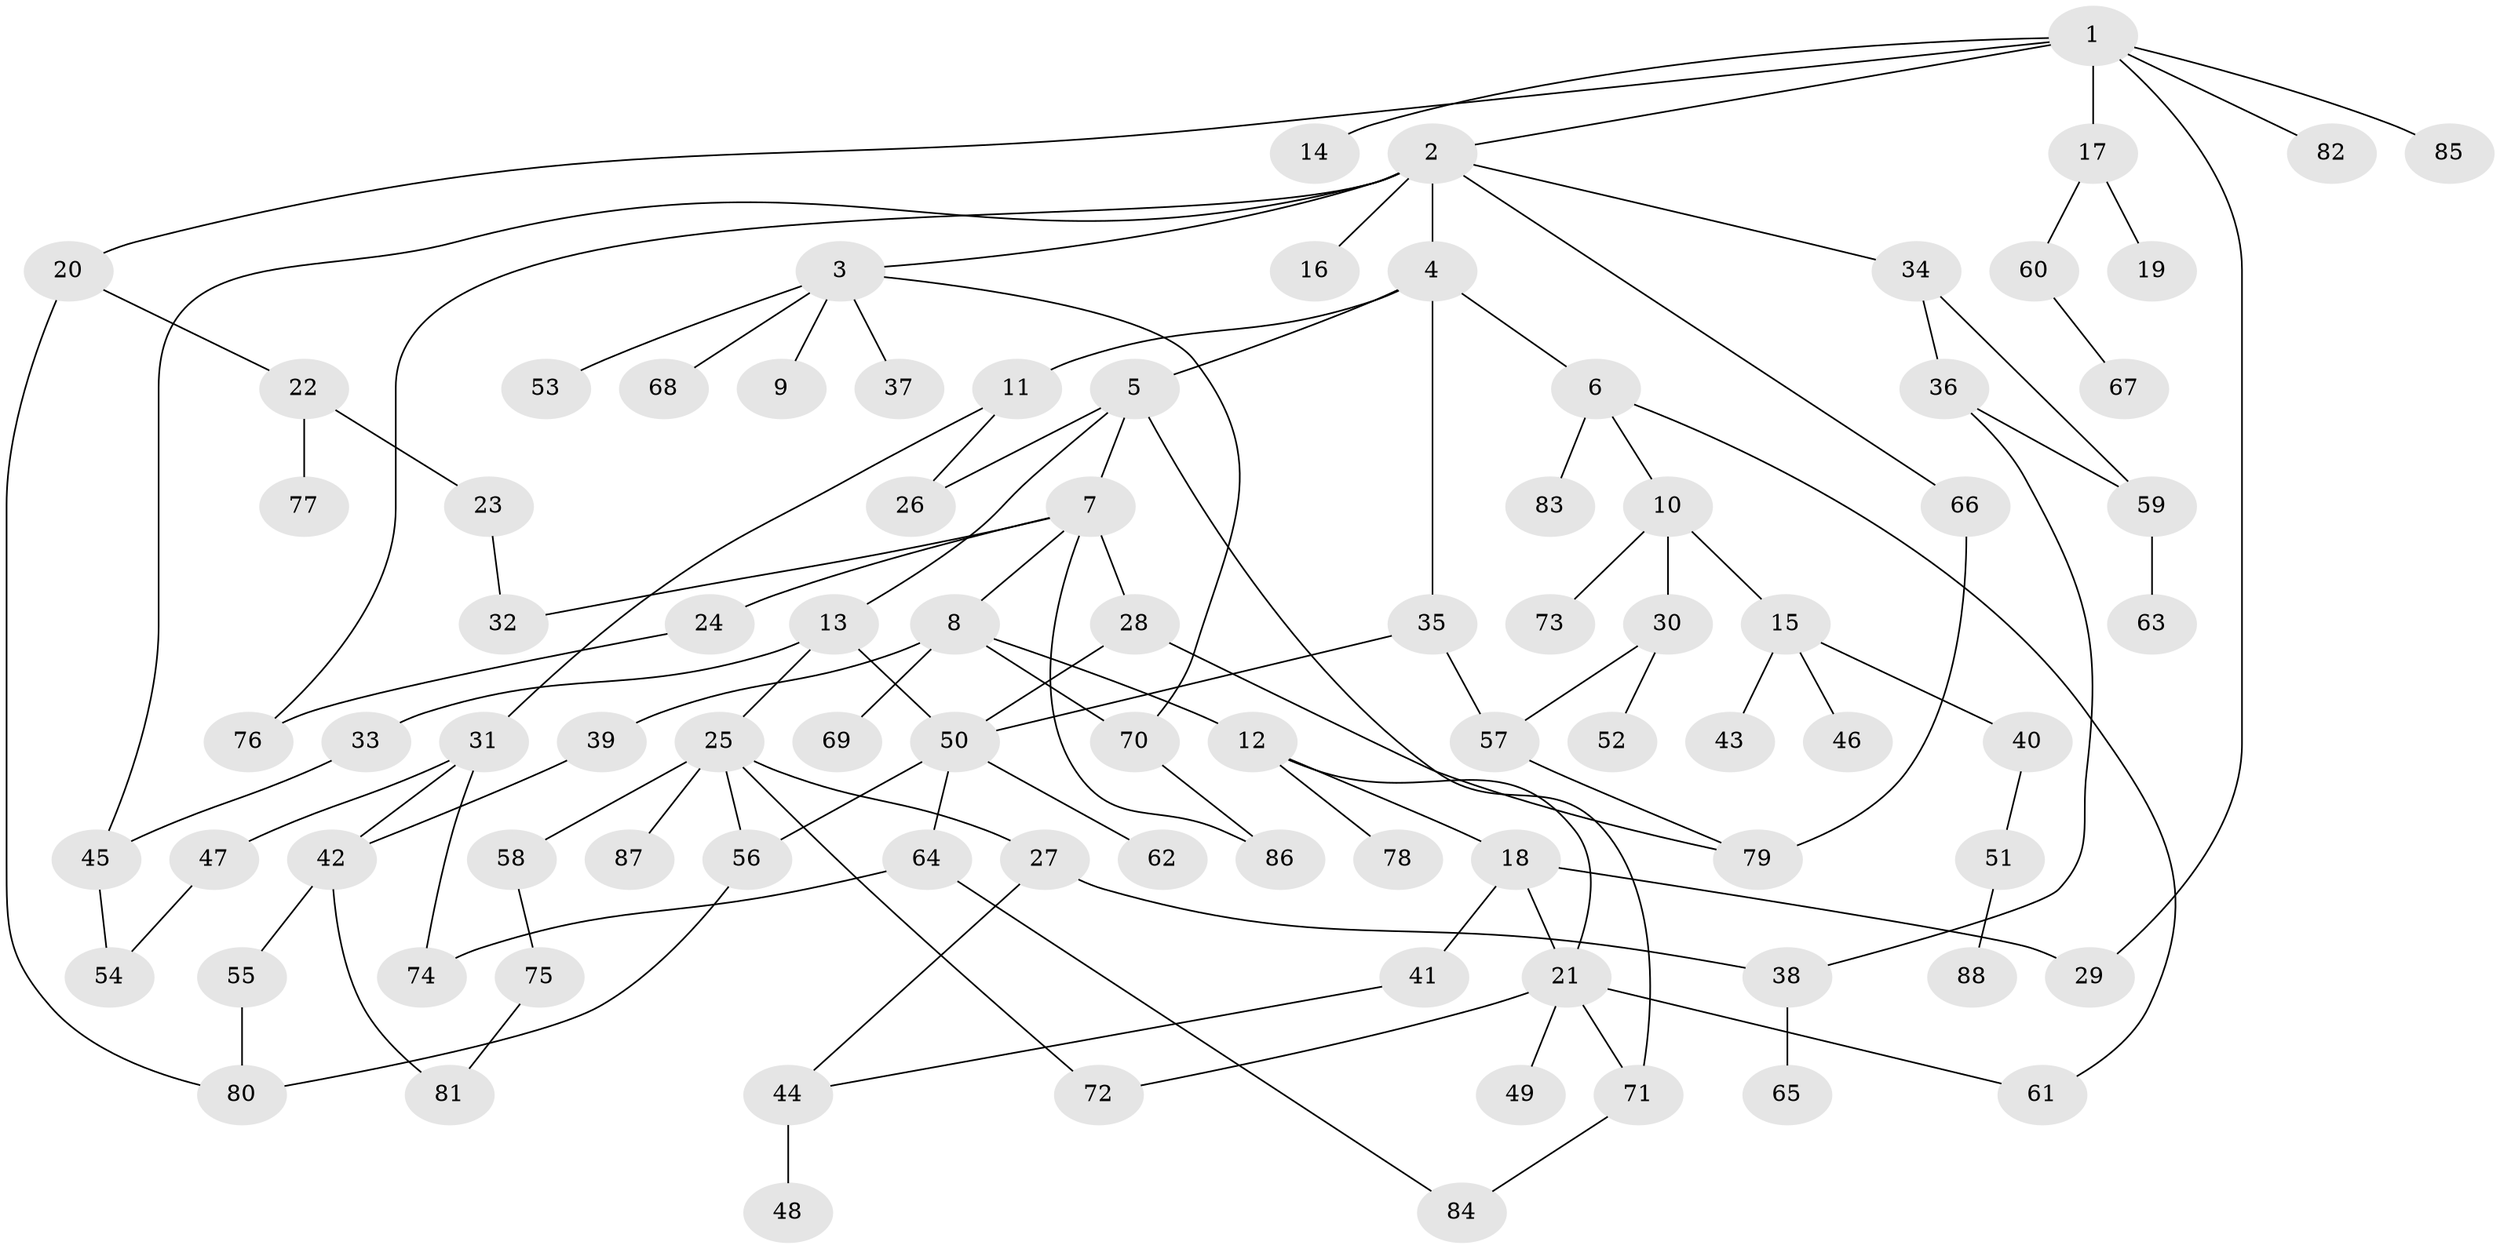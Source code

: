 // coarse degree distribution, {8: 0.01639344262295082, 12: 0.01639344262295082, 6: 0.04918032786885246, 7: 0.04918032786885246, 4: 0.08196721311475409, 1: 0.32786885245901637, 5: 0.03278688524590164, 3: 0.18032786885245902, 2: 0.2459016393442623}
// Generated by graph-tools (version 1.1) at 2025/51/02/27/25 19:51:39]
// undirected, 88 vertices, 114 edges
graph export_dot {
graph [start="1"]
  node [color=gray90,style=filled];
  1;
  2;
  3;
  4;
  5;
  6;
  7;
  8;
  9;
  10;
  11;
  12;
  13;
  14;
  15;
  16;
  17;
  18;
  19;
  20;
  21;
  22;
  23;
  24;
  25;
  26;
  27;
  28;
  29;
  30;
  31;
  32;
  33;
  34;
  35;
  36;
  37;
  38;
  39;
  40;
  41;
  42;
  43;
  44;
  45;
  46;
  47;
  48;
  49;
  50;
  51;
  52;
  53;
  54;
  55;
  56;
  57;
  58;
  59;
  60;
  61;
  62;
  63;
  64;
  65;
  66;
  67;
  68;
  69;
  70;
  71;
  72;
  73;
  74;
  75;
  76;
  77;
  78;
  79;
  80;
  81;
  82;
  83;
  84;
  85;
  86;
  87;
  88;
  1 -- 2;
  1 -- 14;
  1 -- 17;
  1 -- 20;
  1 -- 29;
  1 -- 82;
  1 -- 85;
  2 -- 3;
  2 -- 4;
  2 -- 16;
  2 -- 34;
  2 -- 45;
  2 -- 66;
  2 -- 76;
  3 -- 9;
  3 -- 37;
  3 -- 53;
  3 -- 68;
  3 -- 70;
  4 -- 5;
  4 -- 6;
  4 -- 11;
  4 -- 35;
  5 -- 7;
  5 -- 13;
  5 -- 26;
  5 -- 71;
  6 -- 10;
  6 -- 61;
  6 -- 83;
  7 -- 8;
  7 -- 24;
  7 -- 28;
  7 -- 86;
  7 -- 32;
  8 -- 12;
  8 -- 39;
  8 -- 69;
  8 -- 70;
  10 -- 15;
  10 -- 30;
  10 -- 73;
  11 -- 31;
  11 -- 26;
  12 -- 18;
  12 -- 21;
  12 -- 78;
  13 -- 25;
  13 -- 33;
  13 -- 50;
  15 -- 40;
  15 -- 43;
  15 -- 46;
  17 -- 19;
  17 -- 60;
  18 -- 41;
  18 -- 21;
  18 -- 29;
  20 -- 22;
  20 -- 80;
  21 -- 49;
  21 -- 71;
  21 -- 72;
  21 -- 61;
  22 -- 23;
  22 -- 77;
  23 -- 32;
  24 -- 76;
  25 -- 27;
  25 -- 58;
  25 -- 72;
  25 -- 87;
  25 -- 56;
  27 -- 38;
  27 -- 44;
  28 -- 50;
  28 -- 79;
  30 -- 52;
  30 -- 57;
  31 -- 42;
  31 -- 47;
  31 -- 74;
  33 -- 45;
  34 -- 36;
  34 -- 59;
  35 -- 57;
  35 -- 50;
  36 -- 59;
  36 -- 38;
  38 -- 65;
  39 -- 42;
  40 -- 51;
  41 -- 44;
  42 -- 55;
  42 -- 81;
  44 -- 48;
  45 -- 54;
  47 -- 54;
  50 -- 56;
  50 -- 62;
  50 -- 64;
  51 -- 88;
  55 -- 80;
  56 -- 80;
  57 -- 79;
  58 -- 75;
  59 -- 63;
  60 -- 67;
  64 -- 74;
  64 -- 84;
  66 -- 79;
  70 -- 86;
  71 -- 84;
  75 -- 81;
}
